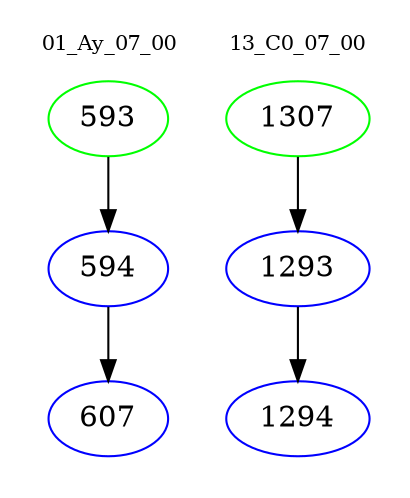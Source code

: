 digraph{
subgraph cluster_0 {
color = white
label = "01_Ay_07_00";
fontsize=10;
T0_593 [label="593", color="green"]
T0_593 -> T0_594 [color="black"]
T0_594 [label="594", color="blue"]
T0_594 -> T0_607 [color="black"]
T0_607 [label="607", color="blue"]
}
subgraph cluster_1 {
color = white
label = "13_C0_07_00";
fontsize=10;
T1_1307 [label="1307", color="green"]
T1_1307 -> T1_1293 [color="black"]
T1_1293 [label="1293", color="blue"]
T1_1293 -> T1_1294 [color="black"]
T1_1294 [label="1294", color="blue"]
}
}
